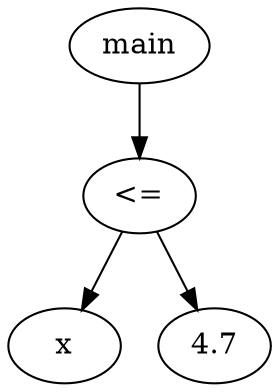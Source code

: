 digraph grafo {
  140207702687968 [ label="main" ];
  140207702687968 -> 140207701645600;
  140207701645600 [ label="<=" ];
  140207701645600 -> 140207701645648;
  140207701645648 [ label="x" ];
  140207701645600 -> 140207701645536;
  140207701645536 [ label="4.7" ];
}
